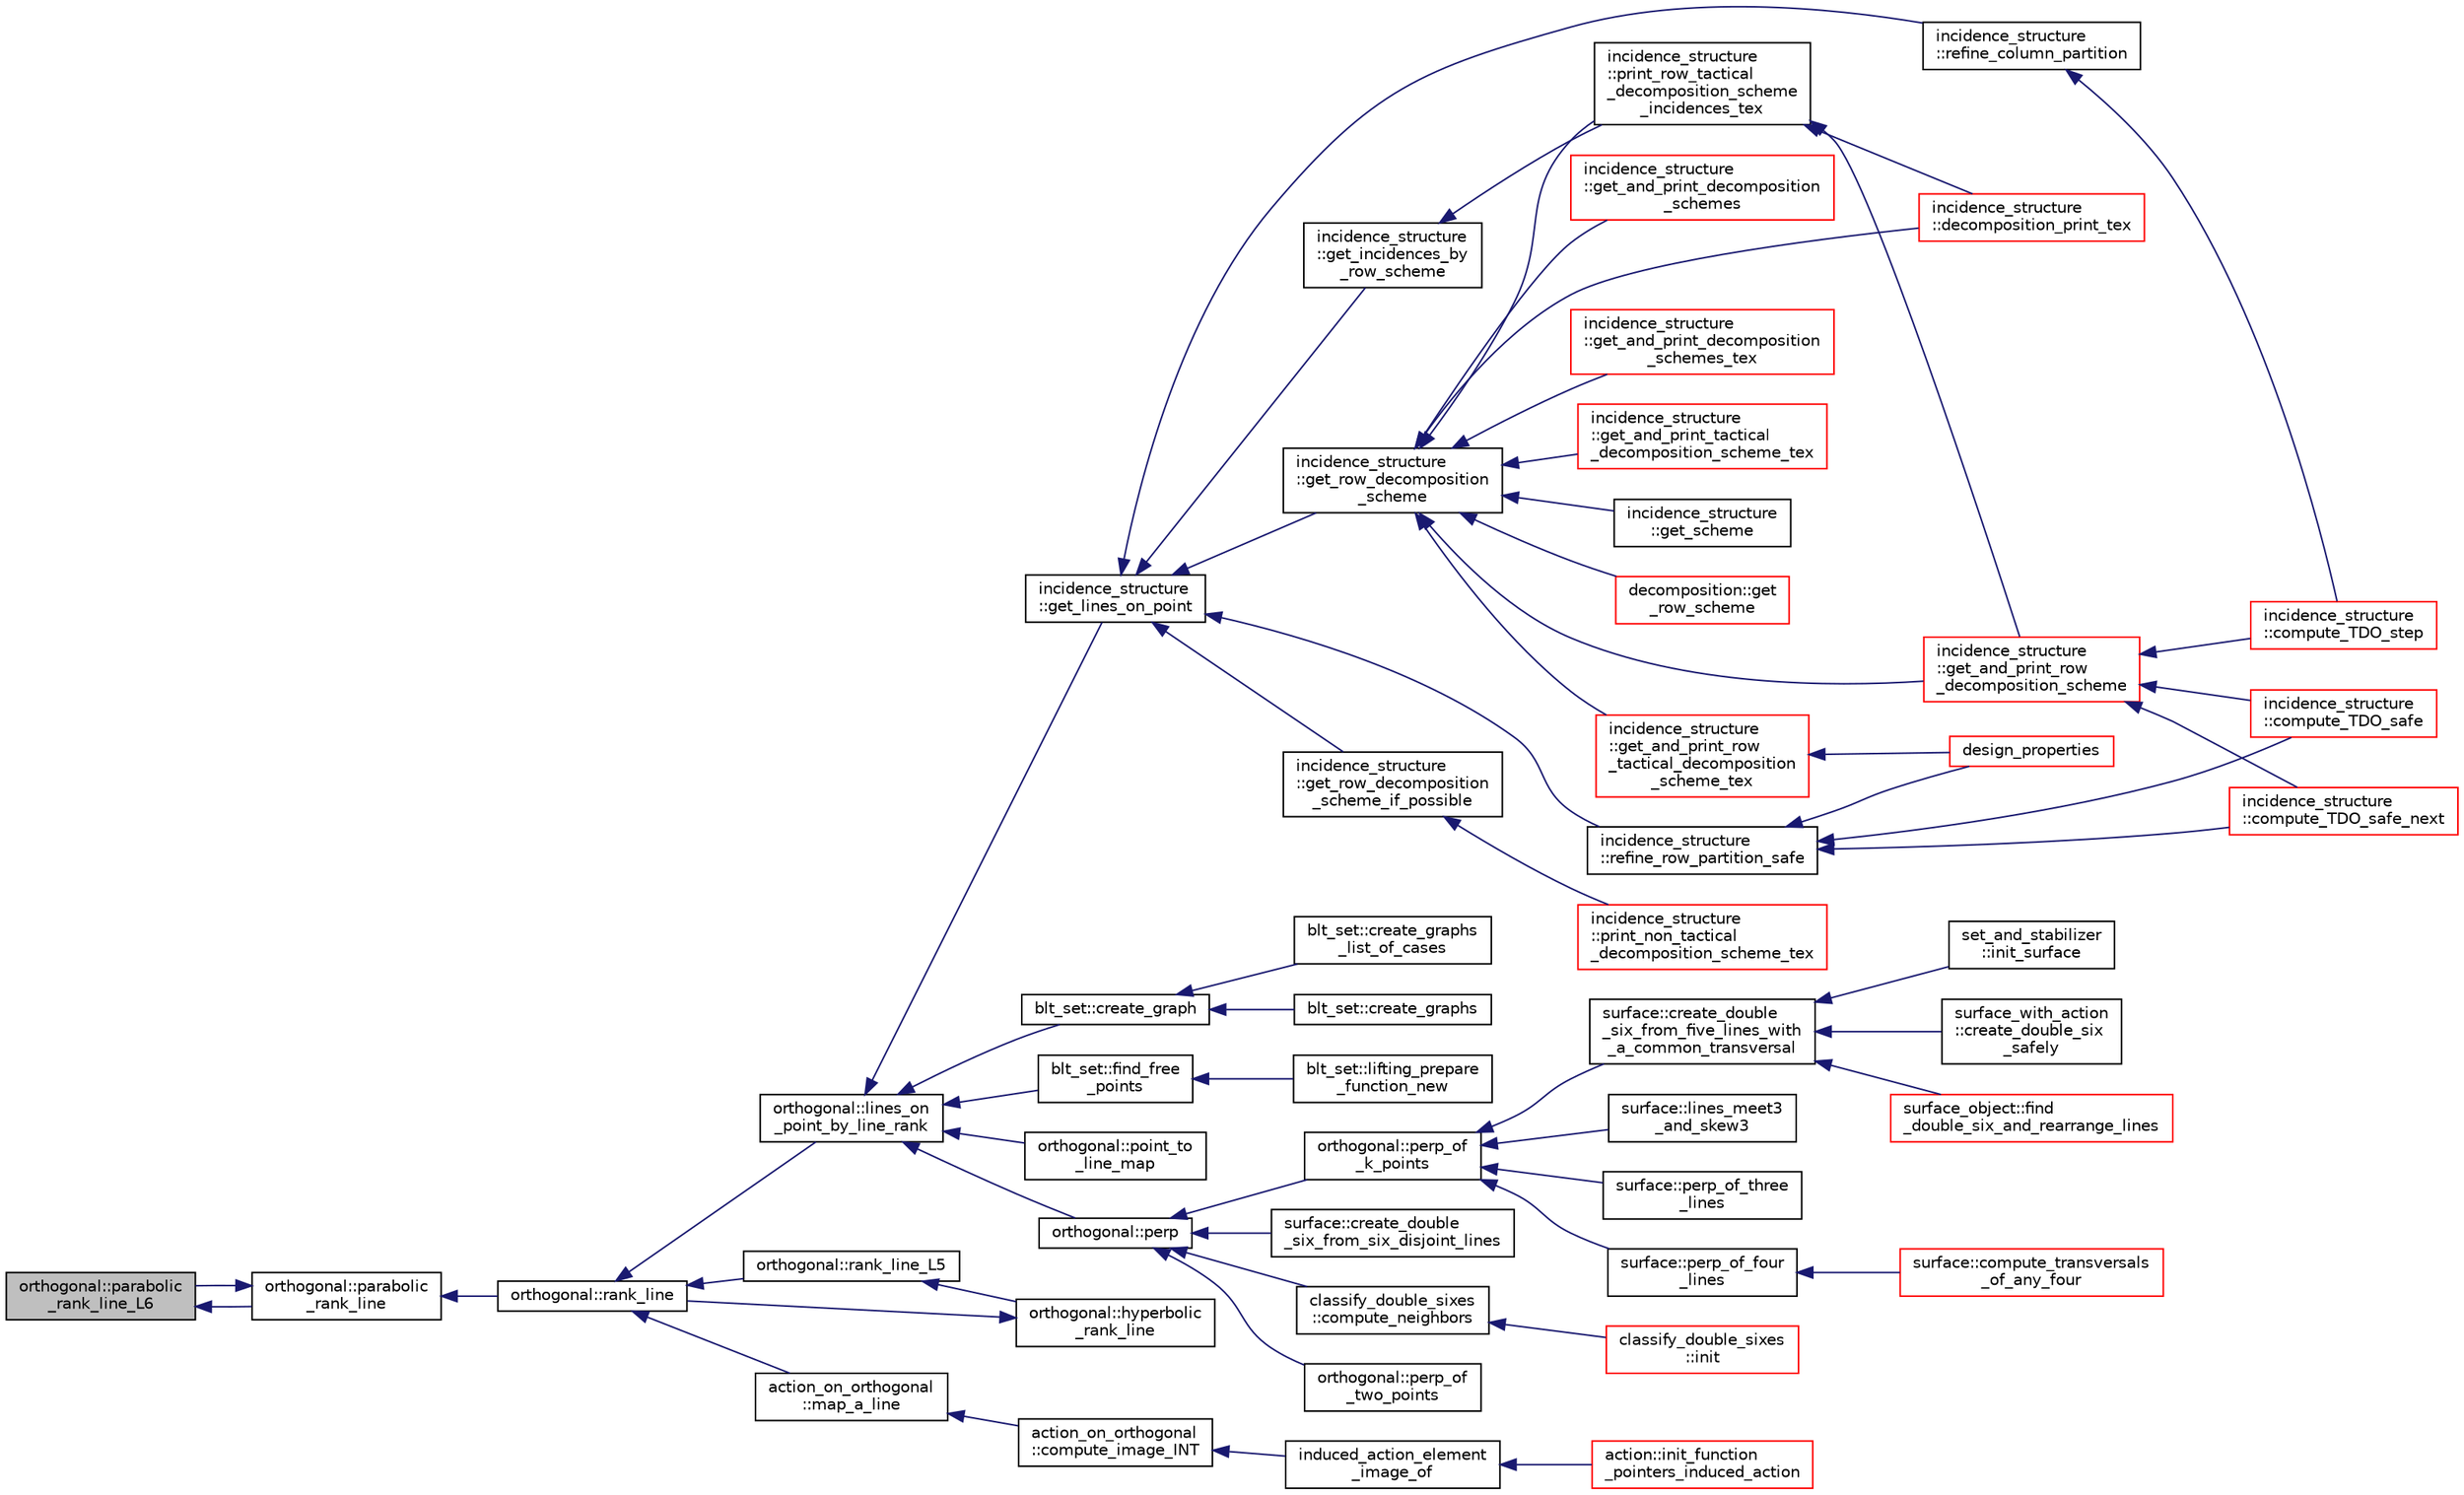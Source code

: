 digraph "orthogonal::parabolic_rank_line_L6"
{
  edge [fontname="Helvetica",fontsize="10",labelfontname="Helvetica",labelfontsize="10"];
  node [fontname="Helvetica",fontsize="10",shape=record];
  rankdir="LR";
  Node29681 [label="orthogonal::parabolic\l_rank_line_L6",height=0.2,width=0.4,color="black", fillcolor="grey75", style="filled", fontcolor="black"];
  Node29681 -> Node29682 [dir="back",color="midnightblue",fontsize="10",style="solid",fontname="Helvetica"];
  Node29682 [label="orthogonal::parabolic\l_rank_line",height=0.2,width=0.4,color="black", fillcolor="white", style="filled",URL="$d7/daa/classorthogonal.html#a7df334ceca90bc5b90c56354dbaf45c9"];
  Node29682 -> Node29683 [dir="back",color="midnightblue",fontsize="10",style="solid",fontname="Helvetica"];
  Node29683 [label="orthogonal::rank_line",height=0.2,width=0.4,color="black", fillcolor="white", style="filled",URL="$d7/daa/classorthogonal.html#a5e1b5a3eb76840f425e71f25dabcd470"];
  Node29683 -> Node29684 [dir="back",color="midnightblue",fontsize="10",style="solid",fontname="Helvetica"];
  Node29684 [label="orthogonal::lines_on\l_point_by_line_rank",height=0.2,width=0.4,color="black", fillcolor="white", style="filled",URL="$d7/daa/classorthogonal.html#adc21874b6da3cd3585c704994fb538aa"];
  Node29684 -> Node29685 [dir="back",color="midnightblue",fontsize="10",style="solid",fontname="Helvetica"];
  Node29685 [label="blt_set::create_graph",height=0.2,width=0.4,color="black", fillcolor="white", style="filled",URL="$d1/d3d/classblt__set.html#ae92249ece99ffbc92e93e49cd5d5dccf"];
  Node29685 -> Node29686 [dir="back",color="midnightblue",fontsize="10",style="solid",fontname="Helvetica"];
  Node29686 [label="blt_set::create_graphs",height=0.2,width=0.4,color="black", fillcolor="white", style="filled",URL="$d1/d3d/classblt__set.html#a3f1d4a8ed15875c47b327949f26a4533"];
  Node29685 -> Node29687 [dir="back",color="midnightblue",fontsize="10",style="solid",fontname="Helvetica"];
  Node29687 [label="blt_set::create_graphs\l_list_of_cases",height=0.2,width=0.4,color="black", fillcolor="white", style="filled",URL="$d1/d3d/classblt__set.html#a91ad531d4154bd887182dbd6121476f3"];
  Node29684 -> Node29688 [dir="back",color="midnightblue",fontsize="10",style="solid",fontname="Helvetica"];
  Node29688 [label="blt_set::find_free\l_points",height=0.2,width=0.4,color="black", fillcolor="white", style="filled",URL="$d1/d3d/classblt__set.html#a71f82dd3dc4a901ea2a0949d2f1af302"];
  Node29688 -> Node29689 [dir="back",color="midnightblue",fontsize="10",style="solid",fontname="Helvetica"];
  Node29689 [label="blt_set::lifting_prepare\l_function_new",height=0.2,width=0.4,color="black", fillcolor="white", style="filled",URL="$d1/d3d/classblt__set.html#a1314b7c0a3b78ba54c0f61a397d8afce"];
  Node29684 -> Node29690 [dir="back",color="midnightblue",fontsize="10",style="solid",fontname="Helvetica"];
  Node29690 [label="orthogonal::point_to\l_line_map",height=0.2,width=0.4,color="black", fillcolor="white", style="filled",URL="$d7/daa/classorthogonal.html#a1eae48671390d1c251303be93b45f9e4"];
  Node29684 -> Node29691 [dir="back",color="midnightblue",fontsize="10",style="solid",fontname="Helvetica"];
  Node29691 [label="orthogonal::perp",height=0.2,width=0.4,color="black", fillcolor="white", style="filled",URL="$d7/daa/classorthogonal.html#ae80e0fa8d1e8caddb9afbb466e3d3189"];
  Node29691 -> Node29692 [dir="back",color="midnightblue",fontsize="10",style="solid",fontname="Helvetica"];
  Node29692 [label="orthogonal::perp_of\l_two_points",height=0.2,width=0.4,color="black", fillcolor="white", style="filled",URL="$d7/daa/classorthogonal.html#a6a05fef2e61ed508bff66d6728c58ec0"];
  Node29691 -> Node29693 [dir="back",color="midnightblue",fontsize="10",style="solid",fontname="Helvetica"];
  Node29693 [label="orthogonal::perp_of\l_k_points",height=0.2,width=0.4,color="black", fillcolor="white", style="filled",URL="$d7/daa/classorthogonal.html#a6a92a4680dc76bb289141fc5c765f5fb"];
  Node29693 -> Node29694 [dir="back",color="midnightblue",fontsize="10",style="solid",fontname="Helvetica"];
  Node29694 [label="surface::lines_meet3\l_and_skew3",height=0.2,width=0.4,color="black", fillcolor="white", style="filled",URL="$d5/d88/classsurface.html#af87ed9d20b980a89342f20c206ae5790"];
  Node29693 -> Node29695 [dir="back",color="midnightblue",fontsize="10",style="solid",fontname="Helvetica"];
  Node29695 [label="surface::perp_of_three\l_lines",height=0.2,width=0.4,color="black", fillcolor="white", style="filled",URL="$d5/d88/classsurface.html#aaa43449a367799d405821a1cd5a7e644"];
  Node29693 -> Node29696 [dir="back",color="midnightblue",fontsize="10",style="solid",fontname="Helvetica"];
  Node29696 [label="surface::perp_of_four\l_lines",height=0.2,width=0.4,color="black", fillcolor="white", style="filled",URL="$d5/d88/classsurface.html#a8da8a93f1fcbf344eb943869b0d488f1"];
  Node29696 -> Node29697 [dir="back",color="midnightblue",fontsize="10",style="solid",fontname="Helvetica"];
  Node29697 [label="surface::compute_transversals\l_of_any_four",height=0.2,width=0.4,color="red", fillcolor="white", style="filled",URL="$d5/d88/classsurface.html#a8023ace5ba7640932b77f1d54a792614"];
  Node29693 -> Node29706 [dir="back",color="midnightblue",fontsize="10",style="solid",fontname="Helvetica"];
  Node29706 [label="surface::create_double\l_six_from_five_lines_with\l_a_common_transversal",height=0.2,width=0.4,color="black", fillcolor="white", style="filled",URL="$d5/d88/classsurface.html#a6d8fafa386893521305e016011d55673"];
  Node29706 -> Node29707 [dir="back",color="midnightblue",fontsize="10",style="solid",fontname="Helvetica"];
  Node29707 [label="surface_object::find\l_double_six_and_rearrange_lines",height=0.2,width=0.4,color="red", fillcolor="white", style="filled",URL="$df/df8/classsurface__object.html#aa2fc4ff039e9f3a5ac29718e29b6b90c"];
  Node29706 -> Node29718 [dir="back",color="midnightblue",fontsize="10",style="solid",fontname="Helvetica"];
  Node29718 [label="set_and_stabilizer\l::init_surface",height=0.2,width=0.4,color="black", fillcolor="white", style="filled",URL="$de/df6/classset__and__stabilizer.html#aac2cff4e770a86c6d40e55478e33b6b5"];
  Node29706 -> Node29719 [dir="back",color="midnightblue",fontsize="10",style="solid",fontname="Helvetica"];
  Node29719 [label="surface_with_action\l::create_double_six\l_safely",height=0.2,width=0.4,color="black", fillcolor="white", style="filled",URL="$d8/df9/classsurface__with__action.html#a5d151dc90786f5466eb08dc1e2939170"];
  Node29691 -> Node29720 [dir="back",color="midnightblue",fontsize="10",style="solid",fontname="Helvetica"];
  Node29720 [label="surface::create_double\l_six_from_six_disjoint_lines",height=0.2,width=0.4,color="black", fillcolor="white", style="filled",URL="$d5/d88/classsurface.html#a4c44f0a33d709edee71537547880dd87"];
  Node29691 -> Node29721 [dir="back",color="midnightblue",fontsize="10",style="solid",fontname="Helvetica"];
  Node29721 [label="classify_double_sixes\l::compute_neighbors",height=0.2,width=0.4,color="black", fillcolor="white", style="filled",URL="$dd/d23/classclassify__double__sixes.html#a675e241052c36c58063ddcfc06d209b2"];
  Node29721 -> Node29700 [dir="back",color="midnightblue",fontsize="10",style="solid",fontname="Helvetica"];
  Node29700 [label="classify_double_sixes\l::init",height=0.2,width=0.4,color="red", fillcolor="white", style="filled",URL="$dd/d23/classclassify__double__sixes.html#a8c5c41d5124b35379d626480ff225f7b"];
  Node29684 -> Node29722 [dir="back",color="midnightblue",fontsize="10",style="solid",fontname="Helvetica"];
  Node29722 [label="incidence_structure\l::get_lines_on_point",height=0.2,width=0.4,color="black", fillcolor="white", style="filled",URL="$da/d8a/classincidence__structure.html#a09148fd9478525b4a65c8e44833d1861"];
  Node29722 -> Node29723 [dir="back",color="midnightblue",fontsize="10",style="solid",fontname="Helvetica"];
  Node29723 [label="incidence_structure\l::refine_row_partition_safe",height=0.2,width=0.4,color="black", fillcolor="white", style="filled",URL="$da/d8a/classincidence__structure.html#ae84b2dc0f1a0cd1f9acfadcae21e3745"];
  Node29723 -> Node29724 [dir="back",color="midnightblue",fontsize="10",style="solid",fontname="Helvetica"];
  Node29724 [label="design_properties",height=0.2,width=0.4,color="red", fillcolor="white", style="filled",URL="$d9/dc2/apps_2combinatorics_2design_8_c.html#a7d7aac893d68b4a25d1ab91b57ae2af1"];
  Node29723 -> Node29728 [dir="back",color="midnightblue",fontsize="10",style="solid",fontname="Helvetica"];
  Node29728 [label="incidence_structure\l::compute_TDO_safe_next",height=0.2,width=0.4,color="red", fillcolor="white", style="filled",URL="$da/d8a/classincidence__structure.html#a7c315a348fc6bed0f8642767cc9cd7d1"];
  Node29723 -> Node29731 [dir="back",color="midnightblue",fontsize="10",style="solid",fontname="Helvetica"];
  Node29731 [label="incidence_structure\l::compute_TDO_safe",height=0.2,width=0.4,color="red", fillcolor="white", style="filled",URL="$da/d8a/classincidence__structure.html#ab1409e71c4b6855e49edfd3526644202"];
  Node29722 -> Node29745 [dir="back",color="midnightblue",fontsize="10",style="solid",fontname="Helvetica"];
  Node29745 [label="incidence_structure\l::refine_column_partition",height=0.2,width=0.4,color="black", fillcolor="white", style="filled",URL="$da/d8a/classincidence__structure.html#ac262f307c1531d67496129dc7890cda4"];
  Node29745 -> Node29746 [dir="back",color="midnightblue",fontsize="10",style="solid",fontname="Helvetica"];
  Node29746 [label="incidence_structure\l::compute_TDO_step",height=0.2,width=0.4,color="red", fillcolor="white", style="filled",URL="$da/d8a/classincidence__structure.html#a6175accaa64033df34d722c594a8b827"];
  Node29722 -> Node29750 [dir="back",color="midnightblue",fontsize="10",style="solid",fontname="Helvetica"];
  Node29750 [label="incidence_structure\l::get_incidences_by\l_row_scheme",height=0.2,width=0.4,color="black", fillcolor="white", style="filled",URL="$da/d8a/classincidence__structure.html#addab249e03244133841bd793389c792c"];
  Node29750 -> Node29751 [dir="back",color="midnightblue",fontsize="10",style="solid",fontname="Helvetica"];
  Node29751 [label="incidence_structure\l::print_row_tactical\l_decomposition_scheme\l_incidences_tex",height=0.2,width=0.4,color="black", fillcolor="white", style="filled",URL="$da/d8a/classincidence__structure.html#a23279d5c98b702de05171c245d5375fa"];
  Node29751 -> Node29752 [dir="back",color="midnightblue",fontsize="10",style="solid",fontname="Helvetica"];
  Node29752 [label="incidence_structure\l::get_and_print_row\l_decomposition_scheme",height=0.2,width=0.4,color="red", fillcolor="white", style="filled",URL="$da/d8a/classincidence__structure.html#a4a1e589bb5c47fb2d98fdb561b669dcf"];
  Node29752 -> Node29728 [dir="back",color="midnightblue",fontsize="10",style="solid",fontname="Helvetica"];
  Node29752 -> Node29731 [dir="back",color="midnightblue",fontsize="10",style="solid",fontname="Helvetica"];
  Node29752 -> Node29746 [dir="back",color="midnightblue",fontsize="10",style="solid",fontname="Helvetica"];
  Node29751 -> Node29753 [dir="back",color="midnightblue",fontsize="10",style="solid",fontname="Helvetica"];
  Node29753 [label="incidence_structure\l::decomposition_print_tex",height=0.2,width=0.4,color="red", fillcolor="white", style="filled",URL="$da/d8a/classincidence__structure.html#ada3fae9fd1819b36e6bfe18dedd01e6a"];
  Node29722 -> Node29754 [dir="back",color="midnightblue",fontsize="10",style="solid",fontname="Helvetica"];
  Node29754 [label="incidence_structure\l::get_row_decomposition\l_scheme",height=0.2,width=0.4,color="black", fillcolor="white", style="filled",URL="$da/d8a/classincidence__structure.html#aa0ad04253ba8e75bb15900ee8b01c9aa"];
  Node29754 -> Node29755 [dir="back",color="midnightblue",fontsize="10",style="solid",fontname="Helvetica"];
  Node29755 [label="decomposition::get\l_row_scheme",height=0.2,width=0.4,color="red", fillcolor="white", style="filled",URL="$d3/d2b/classdecomposition.html#acdb57cdc0c5b1b4692337a7a629f7113"];
  Node29754 -> Node29751 [dir="back",color="midnightblue",fontsize="10",style="solid",fontname="Helvetica"];
  Node29754 -> Node29752 [dir="back",color="midnightblue",fontsize="10",style="solid",fontname="Helvetica"];
  Node29754 -> Node29757 [dir="back",color="midnightblue",fontsize="10",style="solid",fontname="Helvetica"];
  Node29757 [label="incidence_structure\l::get_and_print_decomposition\l_schemes",height=0.2,width=0.4,color="red", fillcolor="white", style="filled",URL="$da/d8a/classincidence__structure.html#a95766a2ffb220bae98b60ed3c91bce9a"];
  Node29754 -> Node29761 [dir="back",color="midnightblue",fontsize="10",style="solid",fontname="Helvetica"];
  Node29761 [label="incidence_structure\l::get_and_print_decomposition\l_schemes_tex",height=0.2,width=0.4,color="red", fillcolor="white", style="filled",URL="$da/d8a/classincidence__structure.html#a2a9844501c86ee7588a64227cc6867e5"];
  Node29754 -> Node29762 [dir="back",color="midnightblue",fontsize="10",style="solid",fontname="Helvetica"];
  Node29762 [label="incidence_structure\l::get_and_print_tactical\l_decomposition_scheme_tex",height=0.2,width=0.4,color="red", fillcolor="white", style="filled",URL="$da/d8a/classincidence__structure.html#a88a5db2769f6529b86c1ee250ceed24d"];
  Node29754 -> Node29763 [dir="back",color="midnightblue",fontsize="10",style="solid",fontname="Helvetica"];
  Node29763 [label="incidence_structure\l::get_scheme",height=0.2,width=0.4,color="black", fillcolor="white", style="filled",URL="$da/d8a/classincidence__structure.html#a13191a7c41cd54c5a453e82395893ad9"];
  Node29754 -> Node29764 [dir="back",color="midnightblue",fontsize="10",style="solid",fontname="Helvetica"];
  Node29764 [label="incidence_structure\l::get_and_print_row\l_tactical_decomposition\l_scheme_tex",height=0.2,width=0.4,color="red", fillcolor="white", style="filled",URL="$da/d8a/classincidence__structure.html#a93bcc4c9c4ebb9635a60b2c5df9c43b0"];
  Node29764 -> Node29724 [dir="back",color="midnightblue",fontsize="10",style="solid",fontname="Helvetica"];
  Node29754 -> Node29753 [dir="back",color="midnightblue",fontsize="10",style="solid",fontname="Helvetica"];
  Node29722 -> Node29765 [dir="back",color="midnightblue",fontsize="10",style="solid",fontname="Helvetica"];
  Node29765 [label="incidence_structure\l::get_row_decomposition\l_scheme_if_possible",height=0.2,width=0.4,color="black", fillcolor="white", style="filled",URL="$da/d8a/classincidence__structure.html#ac93d2a6419b0fca3f25f101c5f08caf5"];
  Node29765 -> Node29766 [dir="back",color="midnightblue",fontsize="10",style="solid",fontname="Helvetica"];
  Node29766 [label="incidence_structure\l::print_non_tactical\l_decomposition_scheme_tex",height=0.2,width=0.4,color="red", fillcolor="white", style="filled",URL="$da/d8a/classincidence__structure.html#a27995a1d72c680e66343d871d838800e"];
  Node29683 -> Node29767 [dir="back",color="midnightblue",fontsize="10",style="solid",fontname="Helvetica"];
  Node29767 [label="orthogonal::rank_line_L5",height=0.2,width=0.4,color="black", fillcolor="white", style="filled",URL="$d7/daa/classorthogonal.html#a80bcc065004ef76b70cef437fff6f54c"];
  Node29767 -> Node29768 [dir="back",color="midnightblue",fontsize="10",style="solid",fontname="Helvetica"];
  Node29768 [label="orthogonal::hyperbolic\l_rank_line",height=0.2,width=0.4,color="black", fillcolor="white", style="filled",URL="$d7/daa/classorthogonal.html#a2810f9a6851f445b03fdbfe2a888e9f5"];
  Node29768 -> Node29683 [dir="back",color="midnightblue",fontsize="10",style="solid",fontname="Helvetica"];
  Node29683 -> Node29769 [dir="back",color="midnightblue",fontsize="10",style="solid",fontname="Helvetica"];
  Node29769 [label="action_on_orthogonal\l::map_a_line",height=0.2,width=0.4,color="black", fillcolor="white", style="filled",URL="$dc/d87/classaction__on__orthogonal.html#ac7e41a4bbc9e0f2813f2f7030f3ed177"];
  Node29769 -> Node29770 [dir="back",color="midnightblue",fontsize="10",style="solid",fontname="Helvetica"];
  Node29770 [label="action_on_orthogonal\l::compute_image_INT",height=0.2,width=0.4,color="black", fillcolor="white", style="filled",URL="$dc/d87/classaction__on__orthogonal.html#a53cee5a150163f7614151b9cd1fc06f3"];
  Node29770 -> Node29771 [dir="back",color="midnightblue",fontsize="10",style="solid",fontname="Helvetica"];
  Node29771 [label="induced_action_element\l_image_of",height=0.2,width=0.4,color="black", fillcolor="white", style="filled",URL="$d3/d27/interface_8_c.html#a821850d6c3988dd122de0489cd36f0f0"];
  Node29771 -> Node29772 [dir="back",color="midnightblue",fontsize="10",style="solid",fontname="Helvetica"];
  Node29772 [label="action::init_function\l_pointers_induced_action",height=0.2,width=0.4,color="red", fillcolor="white", style="filled",URL="$d2/d86/classaction.html#a3b9287d084b24f7a3b9532a7589c58de"];
  Node29682 -> Node29681 [dir="back",color="midnightblue",fontsize="10",style="solid",fontname="Helvetica"];
}
